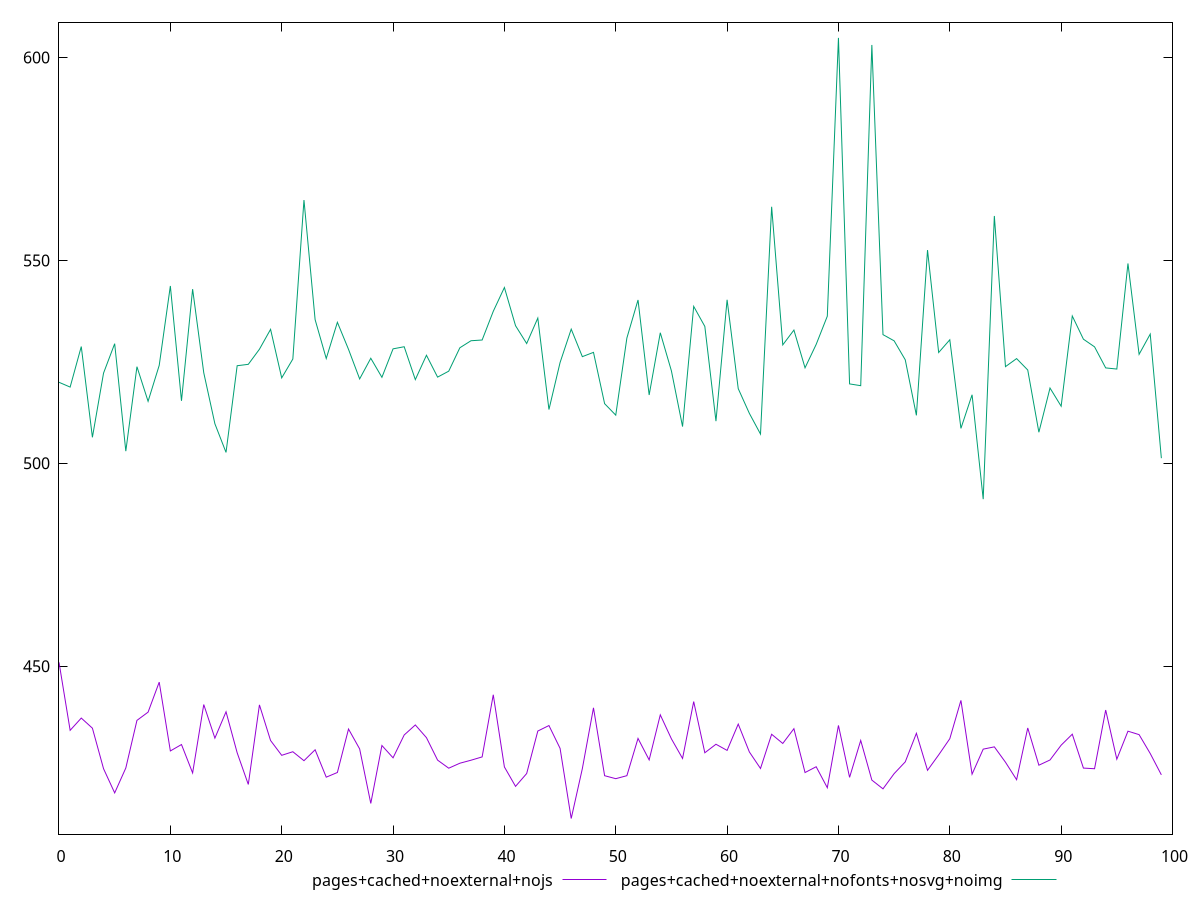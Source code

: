 reset
set terminal svg size 640, 500 enhanced background rgb 'white'
set output "reprap/mainthread-work-breakdown/comparison/line/10_vs_11.svg"

$pagesCachedNoexternalNojs <<EOF
0 450.98
1 434.224
2 437.2439999999998
3 434.75199999999984
4 424.7719999999997
5 418.80799999999994
6 424.94399999999996
7 436.67600000000004
8 438.70400000000006
9 446.0999999999999
10 429.14399999999995
11 430.7239999999998
12 423.72399999999993
13 440.57599999999996
14 432.30399999999986
15 438.79200000000003
16 428.69599999999986
17 420.8920000000001
18 440.4960000000001
19 431.7160000000002
20 428.068
21 428.95199999999994
22 426.74399999999997
23 429.436
24 422.684
25 423.836
26 434.54399999999987
27 429.644
28 416.2159999999999
29 430.48799999999983
30 427.452
31 433.0799999999997
32 435.5479999999998
33 432.4159999999998
34 426.8839999999999
35 424.896
36 426.1200000000001
37 426.8599999999997
38 427.67599999999993
39 442.98800000000006
40 425.20399999999995
41 420.41999999999996
42 423.57999999999987
43 434.0480000000002
44 435.40400000000005
45 429.78399999999993
46 412.49599999999987
47 424.79199999999986
48 439.76400000000007
49 423.04799999999994
50 422.31200000000007
51 423.0519999999998
52 432.2320000000001
53 426.9360000000001
54 438.03600000000006
55 432.124
56 427.2920000000001
57 441.3119999999999
58 428.6959999999999
59 430.7960000000001
60 429.2800000000001
61 435.7599999999999
62 428.896
63 424.8240000000002
64 433.25199999999995
65 430.992
66 434.6279999999997
67 423.82399999999996
68 425.2519999999999
69 420.0839999999999
70 435.4360000000001
71 422.63599999999985
72 431.732
73 421.9599999999999
74 419.80799999999994
75 423.55199999999996
76 426.456
77 433.492
78 424.37599999999975
79 428.1680000000001
80 432.15999999999997
81 441.6039999999999
82 423.41999999999996
83 429.58799999999997
84 430.15199999999993
85 426.36799999999994
86 422.0600000000001
87 434.80799999999977
88 425.63199999999983
89 426.91999999999973
90 430.5639999999999
91 433.2720000000001
92 424.924
93 424.7639999999998
94 439.2279999999999
95 427.1120000000001
96 434.0079999999999
97 433.1639999999999
98 428.51200000000006
99 423.2599999999998
EOF

$pagesCachedNoexternalNofontsNosvgNoimg <<EOF
0 519.9760000000001
1 518.7959999999998
2 528.78
3 506.42
4 522.2360000000001
5 529.4879999999999
6 503.0079999999999
7 523.816
8 515.2840000000001
9 524.152
10 543.7080000000001
11 515.4079999999999
12 542.932
13 522.324
14 509.756
15 502.7000000000001
16 524.0560000000002
17 524.3999999999997
18 528.1200000000001
19 533.0199999999999
20 521.056
21 525.7119999999999
22 564.8759999999997
23 535.4200000000001
24 525.8319999999999
25 534.7519999999998
26 528.0919999999999
27 520.8040000000001
28 525.896
29 521.2000000000002
30 528.2119999999998
31 528.7360000000001
32 520.6359999999999
33 526.636
34 521.2479999999999
35 522.716
36 528.48
37 530.212
38 530.392
39 537.4599999999998
40 543.332
41 533.9159999999999
42 529.5239999999998
43 535.796
44 513.2599999999999
45 524.844
46 533.0680000000001
47 526.2919999999999
48 527.3479999999998
49 514.708
50 511.8800000000001
51 530.8839999999999
52 540.256
53 516.8439999999999
54 532.18
55 522.7719999999999
56 509.064
57 538.6719999999999
58 533.744
59 510.39999999999986
60 540.3079999999999
61 518.4119999999999
62 512.3159999999999
63 507.21999999999997
64 563.224
65 529.192
66 532.8399999999998
67 523.5399999999998
68 529.312
69 536.2639999999999
70 604.8239999999998
71 519.5759999999999
72 519.1400000000001
73 603.0920000000001
74 531.7160000000001
75 530.1919999999999
76 525.5159999999998
77 511.8280000000001
78 552.5479999999999
79 527.312
80 530.448
81 508.6199999999998
82 516.9
83 491.1840000000001
84 560.9480000000001
85 523.8319999999999
86 525.8120000000001
87 523.0039999999999
88 507.6679999999999
89 518.5600000000001
90 514.08
91 536.3079999999998
92 530.5959999999999
93 528.708
94 523.52
95 523.2360000000002
96 549.2559999999999
97 526.8599999999999
98 531.8519999999996
99 501.27600000000007
EOF

set key outside below
set yrange [408.64943999999986:608.6705599999998]

plot \
  $pagesCachedNoexternalNojs title "pages+cached+noexternal+nojs" with line, \
  $pagesCachedNoexternalNofontsNosvgNoimg title "pages+cached+noexternal+nofonts+nosvg+noimg" with line, \


reset